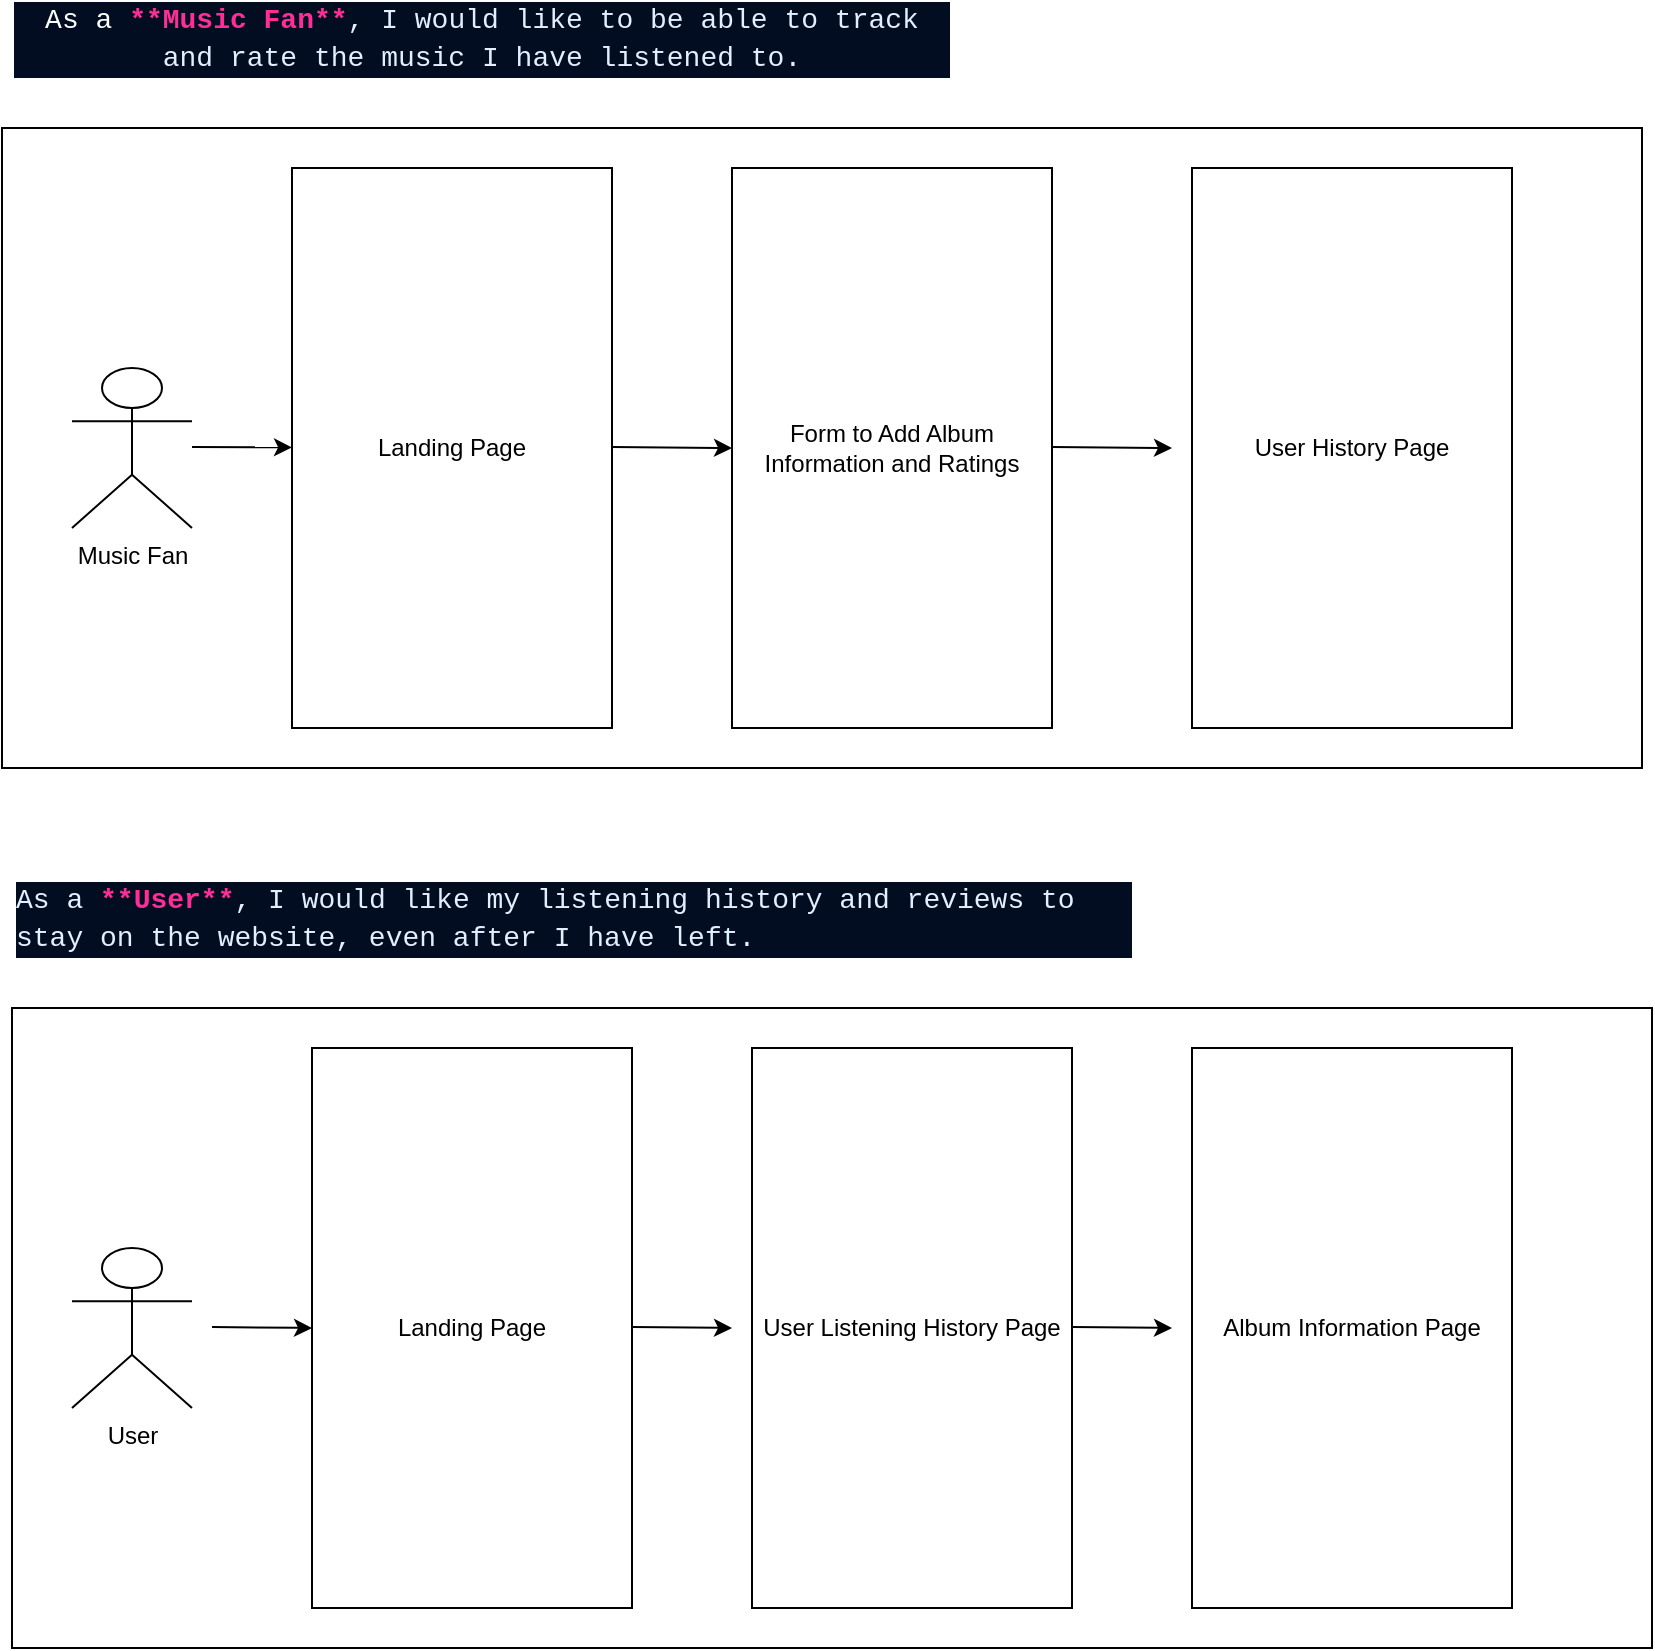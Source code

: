 <mxfile version="21.0.6" type="github"><diagram name="Page-1" id="OBbU5LkjNYjtkTjGJsoU"><mxGraphModel dx="1050" dy="573" grid="1" gridSize="10" guides="1" tooltips="1" connect="1" arrows="1" fold="1" page="1" pageScale="1" pageWidth="850" pageHeight="1100" math="0" shadow="0"><root><mxCell id="0"/><mxCell id="1" parent="0"/><mxCell id="L6N7WXhGx-ivGEDh7BCt-2" value="&lt;div style=&quot;color: rgb(253, 254, 255); background-color: rgb(3, 13, 34); font-family: Consolas, &amp;quot;Courier New&amp;quot;, monospace; font-size: 14px; line-height: 19px;&quot;&gt;As a &lt;span style=&quot;color: #ff2e97;font-weight: bold;&quot;&gt;**Music Fan**&lt;/span&gt;&lt;span style=&quot;color: #e1efff;&quot;&gt;, I would like to be able to track and rate the music I have listened to.&lt;/span&gt;&lt;/div&gt;" style="text;html=1;strokeColor=none;fillColor=none;align=center;verticalAlign=middle;whiteSpace=wrap;rounded=0;" vertex="1" parent="1"><mxGeometry x="20" y="50" width="470" height="30" as="geometry"/></mxCell><mxCell id="L6N7WXhGx-ivGEDh7BCt-7" value="" style="rounded=0;whiteSpace=wrap;html=1;" vertex="1" parent="1"><mxGeometry x="15" y="110" width="820" height="320" as="geometry"/></mxCell><mxCell id="L6N7WXhGx-ivGEDh7BCt-3" value="Music Fan" style="shape=umlActor;verticalLabelPosition=bottom;verticalAlign=top;html=1;outlineConnect=0;" vertex="1" parent="1"><mxGeometry x="50" y="230" width="60" height="80" as="geometry"/></mxCell><mxCell id="L6N7WXhGx-ivGEDh7BCt-5" value="" style="endArrow=classic;html=1;rounded=0;" edge="1" parent="1" target="L6N7WXhGx-ivGEDh7BCt-9"><mxGeometry width="50" height="50" relative="1" as="geometry"><mxPoint x="110" y="269.5" as="sourcePoint"/><mxPoint x="220" y="269.5" as="targetPoint"/><Array as="points"/></mxGeometry></mxCell><mxCell id="L6N7WXhGx-ivGEDh7BCt-9" value="Landing Page" style="rounded=0;whiteSpace=wrap;html=1;" vertex="1" parent="1"><mxGeometry x="160" y="130" width="160" height="280" as="geometry"/></mxCell><mxCell id="L6N7WXhGx-ivGEDh7BCt-14" value="" style="endArrow=classic;html=1;rounded=0;entryX=0;entryY=0.5;entryDx=0;entryDy=0;" edge="1" parent="1" target="L6N7WXhGx-ivGEDh7BCt-15"><mxGeometry width="50" height="50" relative="1" as="geometry"><mxPoint x="320" y="269.5" as="sourcePoint"/><mxPoint x="370" y="270" as="targetPoint"/><Array as="points"/></mxGeometry></mxCell><mxCell id="L6N7WXhGx-ivGEDh7BCt-15" value="Form to Add Album Information and Ratings" style="rounded=0;whiteSpace=wrap;html=1;" vertex="1" parent="1"><mxGeometry x="380" y="130" width="160" height="280" as="geometry"/></mxCell><mxCell id="L6N7WXhGx-ivGEDh7BCt-17" value="" style="endArrow=classic;html=1;rounded=0;entryX=0;entryY=0.5;entryDx=0;entryDy=0;" edge="1" parent="1"><mxGeometry width="50" height="50" relative="1" as="geometry"><mxPoint x="540" y="269.5" as="sourcePoint"/><mxPoint x="600" y="270" as="targetPoint"/><Array as="points"/></mxGeometry></mxCell><mxCell id="L6N7WXhGx-ivGEDh7BCt-18" value="User History Page" style="rounded=0;whiteSpace=wrap;html=1;" vertex="1" parent="1"><mxGeometry x="610" y="130" width="160" height="280" as="geometry"/></mxCell><mxCell id="L6N7WXhGx-ivGEDh7BCt-19" value="&lt;div style=&quot;color: rgb(253, 254, 255); background-color: rgb(3, 13, 34); font-family: Consolas, &amp;quot;Courier New&amp;quot;, monospace; font-weight: normal; font-size: 14px; line-height: 19px;&quot;&gt;&lt;div&gt;&lt;span style=&quot;color: #e1efff;&quot;&gt;As a &lt;/span&gt;&lt;span style=&quot;color: #ff2e97;font-weight: bold;&quot;&gt;**User**&lt;/span&gt;&lt;span style=&quot;color: #e1efff;&quot;&gt;, I would like my listening history and reviews to stay on the website, even after I have left.&lt;/span&gt;&lt;/div&gt;&lt;/div&gt;" style="text;whiteSpace=wrap;html=1;" vertex="1" parent="1"><mxGeometry x="20" y="480" width="560" height="60" as="geometry"/></mxCell><mxCell id="L6N7WXhGx-ivGEDh7BCt-20" value="" style="rounded=0;whiteSpace=wrap;html=1;" vertex="1" parent="1"><mxGeometry x="20" y="550" width="820" height="320" as="geometry"/></mxCell><mxCell id="L6N7WXhGx-ivGEDh7BCt-22" value="User" style="shape=umlActor;verticalLabelPosition=bottom;verticalAlign=top;html=1;outlineConnect=0;" vertex="1" parent="1"><mxGeometry x="50" y="670" width="60" height="80" as="geometry"/></mxCell><mxCell id="L6N7WXhGx-ivGEDh7BCt-23" value="Landing Page" style="rounded=0;whiteSpace=wrap;html=1;" vertex="1" parent="1"><mxGeometry x="170" y="570" width="160" height="280" as="geometry"/></mxCell><mxCell id="L6N7WXhGx-ivGEDh7BCt-25" value="" style="endArrow=classic;html=1;rounded=0;" edge="1" parent="1"><mxGeometry width="50" height="50" relative="1" as="geometry"><mxPoint x="120" y="709.5" as="sourcePoint"/><mxPoint x="170" y="710" as="targetPoint"/><Array as="points"/></mxGeometry></mxCell><mxCell id="L6N7WXhGx-ivGEDh7BCt-26" value="" style="endArrow=classic;html=1;rounded=0;" edge="1" parent="1"><mxGeometry width="50" height="50" relative="1" as="geometry"><mxPoint x="330" y="709.5" as="sourcePoint"/><mxPoint x="380" y="710" as="targetPoint"/><Array as="points"/></mxGeometry></mxCell><mxCell id="L6N7WXhGx-ivGEDh7BCt-27" value="User Listening History Page" style="rounded=0;whiteSpace=wrap;html=1;" vertex="1" parent="1"><mxGeometry x="390" y="570" width="160" height="280" as="geometry"/></mxCell><mxCell id="L6N7WXhGx-ivGEDh7BCt-28" value="" style="endArrow=classic;html=1;rounded=0;" edge="1" parent="1"><mxGeometry width="50" height="50" relative="1" as="geometry"><mxPoint x="550" y="709.5" as="sourcePoint"/><mxPoint x="600" y="710" as="targetPoint"/><Array as="points"/></mxGeometry></mxCell><mxCell id="L6N7WXhGx-ivGEDh7BCt-29" value="Album Information Page" style="rounded=0;whiteSpace=wrap;html=1;" vertex="1" parent="1"><mxGeometry x="610" y="570" width="160" height="280" as="geometry"/></mxCell></root></mxGraphModel></diagram></mxfile>